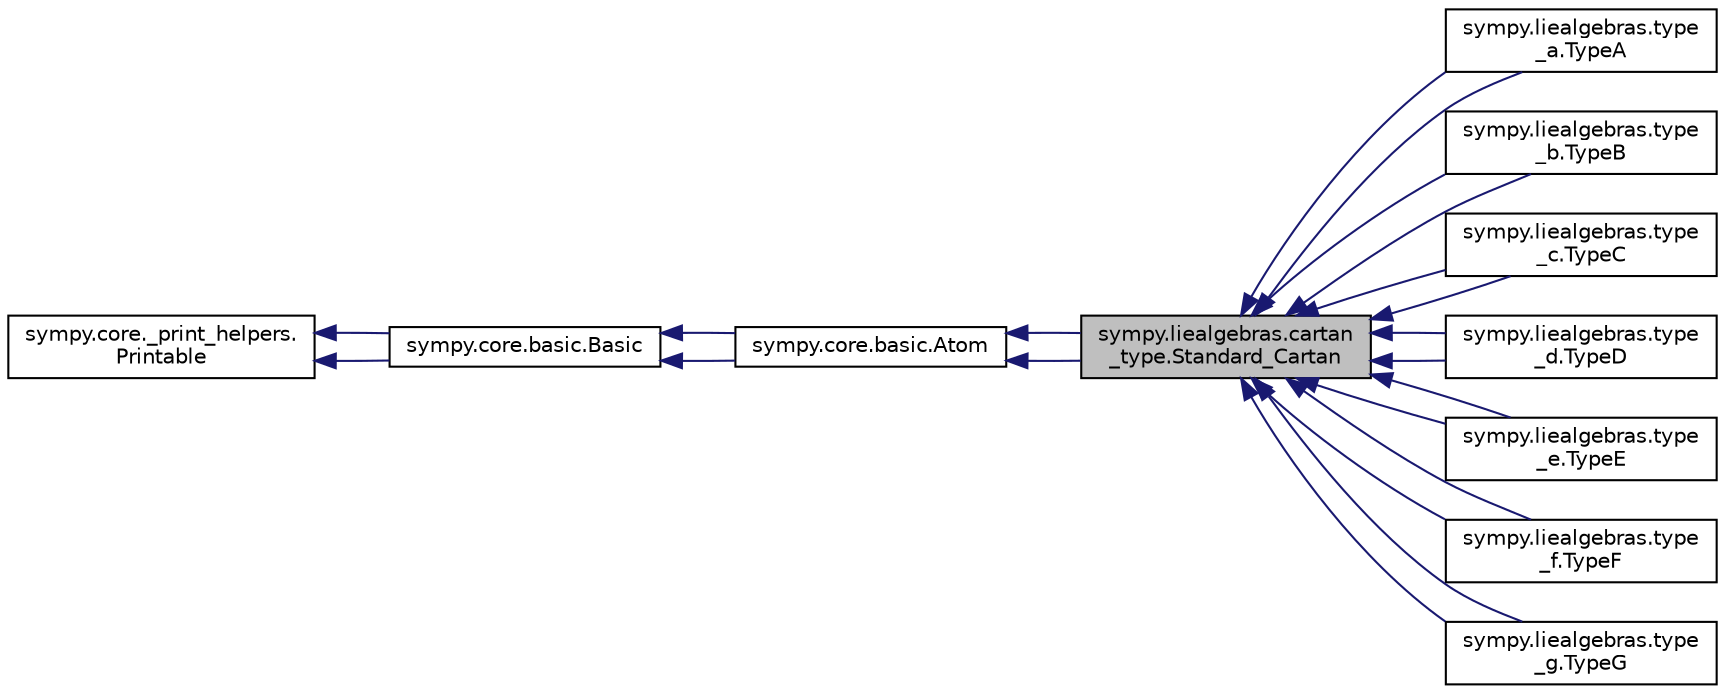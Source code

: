digraph "sympy.liealgebras.cartan_type.Standard_Cartan"
{
 // LATEX_PDF_SIZE
  edge [fontname="Helvetica",fontsize="10",labelfontname="Helvetica",labelfontsize="10"];
  node [fontname="Helvetica",fontsize="10",shape=record];
  rankdir="LR";
  Node1 [label="sympy.liealgebras.cartan\l_type.Standard_Cartan",height=0.2,width=0.4,color="black", fillcolor="grey75", style="filled", fontcolor="black",tooltip=" "];
  Node2 -> Node1 [dir="back",color="midnightblue",fontsize="10",style="solid",fontname="Helvetica"];
  Node2 [label="sympy.core.basic.Atom",height=0.2,width=0.4,color="black", fillcolor="white", style="filled",URL="$classsympy_1_1core_1_1basic_1_1Atom.html",tooltip=" "];
  Node3 -> Node2 [dir="back",color="midnightblue",fontsize="10",style="solid",fontname="Helvetica"];
  Node3 [label="sympy.core.basic.Basic",height=0.2,width=0.4,color="black", fillcolor="white", style="filled",URL="$classsympy_1_1core_1_1basic_1_1Basic.html",tooltip=" "];
  Node4 -> Node3 [dir="back",color="midnightblue",fontsize="10",style="solid",fontname="Helvetica"];
  Node4 [label="sympy.core._print_helpers.\lPrintable",height=0.2,width=0.4,color="black", fillcolor="white", style="filled",URL="$classsympy_1_1core_1_1__print__helpers_1_1Printable.html",tooltip=" "];
  Node4 -> Node3 [dir="back",color="midnightblue",fontsize="10",style="solid",fontname="Helvetica"];
  Node3 -> Node2 [dir="back",color="midnightblue",fontsize="10",style="solid",fontname="Helvetica"];
  Node2 -> Node1 [dir="back",color="midnightblue",fontsize="10",style="solid",fontname="Helvetica"];
  Node1 -> Node5 [dir="back",color="midnightblue",fontsize="10",style="solid",fontname="Helvetica"];
  Node5 [label="sympy.liealgebras.type\l_a.TypeA",height=0.2,width=0.4,color="black", fillcolor="white", style="filled",URL="$classsympy_1_1liealgebras_1_1type__a_1_1TypeA.html",tooltip=" "];
  Node1 -> Node5 [dir="back",color="midnightblue",fontsize="10",style="solid",fontname="Helvetica"];
  Node1 -> Node6 [dir="back",color="midnightblue",fontsize="10",style="solid",fontname="Helvetica"];
  Node6 [label="sympy.liealgebras.type\l_b.TypeB",height=0.2,width=0.4,color="black", fillcolor="white", style="filled",URL="$classsympy_1_1liealgebras_1_1type__b_1_1TypeB.html",tooltip=" "];
  Node1 -> Node6 [dir="back",color="midnightblue",fontsize="10",style="solid",fontname="Helvetica"];
  Node1 -> Node7 [dir="back",color="midnightblue",fontsize="10",style="solid",fontname="Helvetica"];
  Node7 [label="sympy.liealgebras.type\l_c.TypeC",height=0.2,width=0.4,color="black", fillcolor="white", style="filled",URL="$classsympy_1_1liealgebras_1_1type__c_1_1TypeC.html",tooltip=" "];
  Node1 -> Node7 [dir="back",color="midnightblue",fontsize="10",style="solid",fontname="Helvetica"];
  Node1 -> Node8 [dir="back",color="midnightblue",fontsize="10",style="solid",fontname="Helvetica"];
  Node8 [label="sympy.liealgebras.type\l_d.TypeD",height=0.2,width=0.4,color="black", fillcolor="white", style="filled",URL="$classsympy_1_1liealgebras_1_1type__d_1_1TypeD.html",tooltip=" "];
  Node1 -> Node8 [dir="back",color="midnightblue",fontsize="10",style="solid",fontname="Helvetica"];
  Node1 -> Node9 [dir="back",color="midnightblue",fontsize="10",style="solid",fontname="Helvetica"];
  Node9 [label="sympy.liealgebras.type\l_e.TypeE",height=0.2,width=0.4,color="black", fillcolor="white", style="filled",URL="$classsympy_1_1liealgebras_1_1type__e_1_1TypeE.html",tooltip=" "];
  Node1 -> Node9 [dir="back",color="midnightblue",fontsize="10",style="solid",fontname="Helvetica"];
  Node1 -> Node10 [dir="back",color="midnightblue",fontsize="10",style="solid",fontname="Helvetica"];
  Node10 [label="sympy.liealgebras.type\l_f.TypeF",height=0.2,width=0.4,color="black", fillcolor="white", style="filled",URL="$classsympy_1_1liealgebras_1_1type__f_1_1TypeF.html",tooltip=" "];
  Node1 -> Node10 [dir="back",color="midnightblue",fontsize="10",style="solid",fontname="Helvetica"];
  Node1 -> Node11 [dir="back",color="midnightblue",fontsize="10",style="solid",fontname="Helvetica"];
  Node11 [label="sympy.liealgebras.type\l_g.TypeG",height=0.2,width=0.4,color="black", fillcolor="white", style="filled",URL="$classsympy_1_1liealgebras_1_1type__g_1_1TypeG.html",tooltip=" "];
  Node1 -> Node11 [dir="back",color="midnightblue",fontsize="10",style="solid",fontname="Helvetica"];
}
